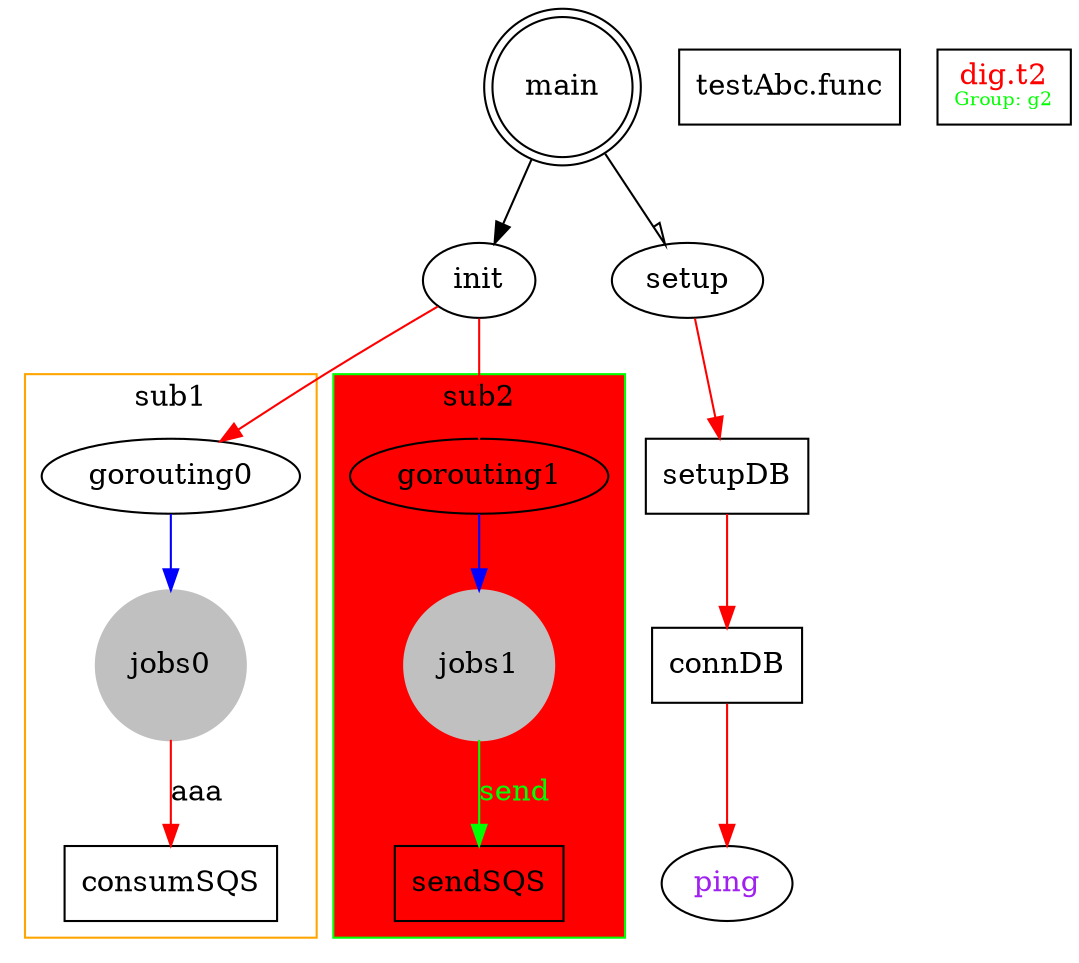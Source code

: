 digraph G {
    //size ="3,11";
    //rankdir=LR; 图默认是竖着展示，可以通过randk direction去控制方向
    main[shape=doublecircle] // https://graphviz.org/doc/info/shapes.html
    main -> init;
    main -> setup [arrowhead=olnormal]; // https://graphviz.org/doc/info/arrows.html
    node [shape=box];
    edge [color=red];
    setup -> setupDB;
    setupDB -> connDB;
    ping[shape=ellipse, fontcolor=purple];
    connDB -> ping;
    init -> gorouting0 [];
    init -> gorouting1 [];
    "testAbc.func" // 有特殊字符.要加双引号
    "dig.t2[group=g2]1" [label=<dig.t2<BR /><FONT POINT-SIZE="9" color="green">Group: g2</FONT>>, fontcolor=red];

    
    //graph [compound=true];
     subgraph cluster1 {
        label = "sub1"
        color=orange;
        gorouting0 [shape = ellipse];
        jobs0 [shape = circle, style=filled,color=grey];
        gorouting0 -> jobs0 [color=blue];
        jobs0 -> consumSQS [label="aaa"];
    }

    subgraph cluster2 {
        label = "sub2"
        color=green;
        bgcolor = red;

        gorouting1 [shape = ellipse];
        jobs1 [shape = circle, style=filled,color=grey];
        gorouting1 -> jobs1 [color=blue];
        jobs1 -> sendSQS [label="send",color=green,fontcolor=green];
    }
}


